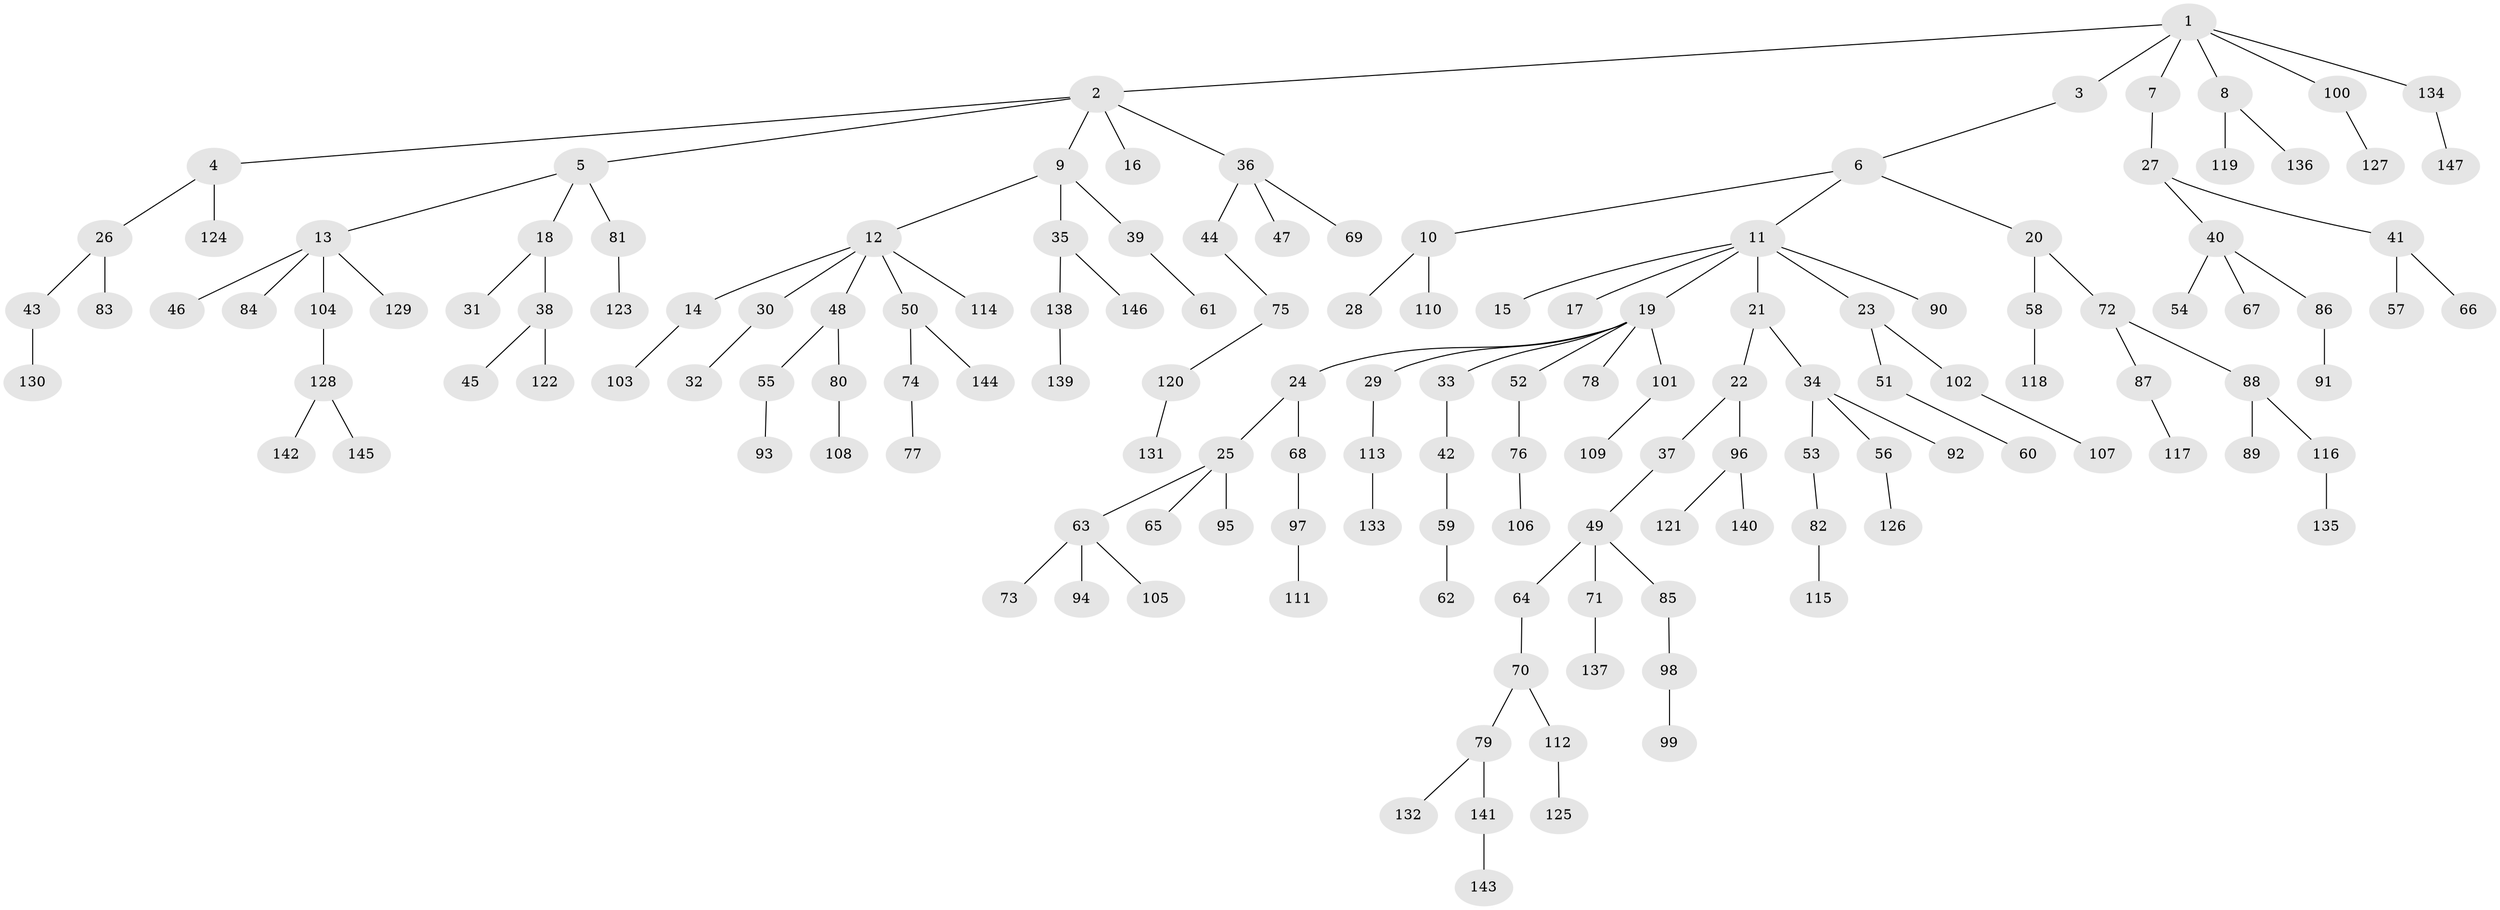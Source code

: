 // coarse degree distribution, {10: 0.01020408163265306, 2: 0.16326530612244897, 5: 0.030612244897959183, 4: 0.07142857142857142, 6: 0.02040816326530612, 1: 0.5816326530612245, 7: 0.01020408163265306, 3: 0.11224489795918367}
// Generated by graph-tools (version 1.1) at 2025/52/02/27/25 19:52:13]
// undirected, 147 vertices, 146 edges
graph export_dot {
graph [start="1"]
  node [color=gray90,style=filled];
  1;
  2;
  3;
  4;
  5;
  6;
  7;
  8;
  9;
  10;
  11;
  12;
  13;
  14;
  15;
  16;
  17;
  18;
  19;
  20;
  21;
  22;
  23;
  24;
  25;
  26;
  27;
  28;
  29;
  30;
  31;
  32;
  33;
  34;
  35;
  36;
  37;
  38;
  39;
  40;
  41;
  42;
  43;
  44;
  45;
  46;
  47;
  48;
  49;
  50;
  51;
  52;
  53;
  54;
  55;
  56;
  57;
  58;
  59;
  60;
  61;
  62;
  63;
  64;
  65;
  66;
  67;
  68;
  69;
  70;
  71;
  72;
  73;
  74;
  75;
  76;
  77;
  78;
  79;
  80;
  81;
  82;
  83;
  84;
  85;
  86;
  87;
  88;
  89;
  90;
  91;
  92;
  93;
  94;
  95;
  96;
  97;
  98;
  99;
  100;
  101;
  102;
  103;
  104;
  105;
  106;
  107;
  108;
  109;
  110;
  111;
  112;
  113;
  114;
  115;
  116;
  117;
  118;
  119;
  120;
  121;
  122;
  123;
  124;
  125;
  126;
  127;
  128;
  129;
  130;
  131;
  132;
  133;
  134;
  135;
  136;
  137;
  138;
  139;
  140;
  141;
  142;
  143;
  144;
  145;
  146;
  147;
  1 -- 2;
  1 -- 3;
  1 -- 7;
  1 -- 8;
  1 -- 100;
  1 -- 134;
  2 -- 4;
  2 -- 5;
  2 -- 9;
  2 -- 16;
  2 -- 36;
  3 -- 6;
  4 -- 26;
  4 -- 124;
  5 -- 13;
  5 -- 18;
  5 -- 81;
  6 -- 10;
  6 -- 11;
  6 -- 20;
  7 -- 27;
  8 -- 119;
  8 -- 136;
  9 -- 12;
  9 -- 35;
  9 -- 39;
  10 -- 28;
  10 -- 110;
  11 -- 15;
  11 -- 17;
  11 -- 19;
  11 -- 21;
  11 -- 23;
  11 -- 90;
  12 -- 14;
  12 -- 30;
  12 -- 48;
  12 -- 50;
  12 -- 114;
  13 -- 46;
  13 -- 84;
  13 -- 104;
  13 -- 129;
  14 -- 103;
  18 -- 31;
  18 -- 38;
  19 -- 24;
  19 -- 29;
  19 -- 33;
  19 -- 52;
  19 -- 78;
  19 -- 101;
  20 -- 58;
  20 -- 72;
  21 -- 22;
  21 -- 34;
  22 -- 37;
  22 -- 96;
  23 -- 51;
  23 -- 102;
  24 -- 25;
  24 -- 68;
  25 -- 63;
  25 -- 65;
  25 -- 95;
  26 -- 43;
  26 -- 83;
  27 -- 40;
  27 -- 41;
  29 -- 113;
  30 -- 32;
  33 -- 42;
  34 -- 53;
  34 -- 56;
  34 -- 92;
  35 -- 138;
  35 -- 146;
  36 -- 44;
  36 -- 47;
  36 -- 69;
  37 -- 49;
  38 -- 45;
  38 -- 122;
  39 -- 61;
  40 -- 54;
  40 -- 67;
  40 -- 86;
  41 -- 57;
  41 -- 66;
  42 -- 59;
  43 -- 130;
  44 -- 75;
  48 -- 55;
  48 -- 80;
  49 -- 64;
  49 -- 71;
  49 -- 85;
  50 -- 74;
  50 -- 144;
  51 -- 60;
  52 -- 76;
  53 -- 82;
  55 -- 93;
  56 -- 126;
  58 -- 118;
  59 -- 62;
  63 -- 73;
  63 -- 94;
  63 -- 105;
  64 -- 70;
  68 -- 97;
  70 -- 79;
  70 -- 112;
  71 -- 137;
  72 -- 87;
  72 -- 88;
  74 -- 77;
  75 -- 120;
  76 -- 106;
  79 -- 132;
  79 -- 141;
  80 -- 108;
  81 -- 123;
  82 -- 115;
  85 -- 98;
  86 -- 91;
  87 -- 117;
  88 -- 89;
  88 -- 116;
  96 -- 121;
  96 -- 140;
  97 -- 111;
  98 -- 99;
  100 -- 127;
  101 -- 109;
  102 -- 107;
  104 -- 128;
  112 -- 125;
  113 -- 133;
  116 -- 135;
  120 -- 131;
  128 -- 142;
  128 -- 145;
  134 -- 147;
  138 -- 139;
  141 -- 143;
}

